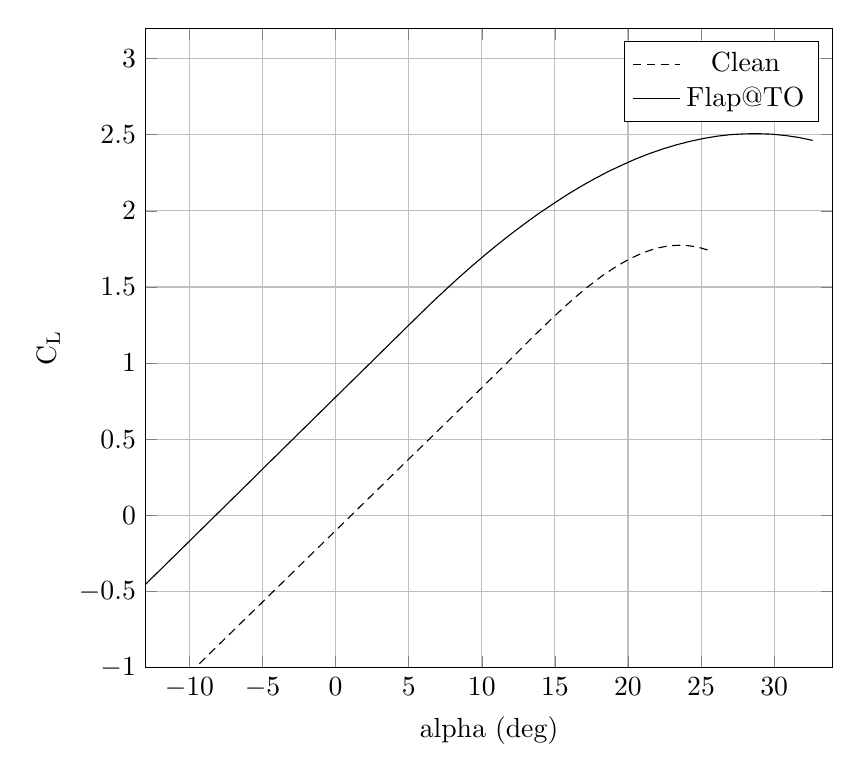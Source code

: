 %CL alpha Wing High Lift
\begin{tikzpicture}

\begin{axis}[
width=0.85\textwidth,
height=0.8\textwidth,
scaled ticks=false, tick label style={/pgf/number format/fixed},
xmin=-13.0,
xmax=34,
xlabel={alpha ($\deg$)},
xmajorgrids,
ymin=-1,
ymax=3.2,
ylabel={C\textsubscript{L}},
ymajorgrids,
legend entries = {Clean\\Flap@TO\\}
]

\addplot [
color=black,
densely dashed
]
table[row sep=crcr]{
-10.0	-1.039\\
-9.088	-0.953\\
-8.176	-0.867\\
-7.264	-0.782\\
-6.352	-0.696\\
-5.44	-0.611\\
-4.528	-0.525\\
-3.616	-0.44\\
-2.704	-0.354\\
-1.791	-0.268\\
-0.879	-0.183\\
0.033	-0.097\\
0.945	-0.012\\
1.857	0.074\\
2.769	0.159\\
3.681	0.245\\
4.593	0.331\\
5.505	0.416\\
6.417	0.502\\
7.329	0.587\\
8.241	0.673\\
9.153	0.758\\
10.065	0.844\\
10.977	0.93\\
11.889	1.017\\
12.801	1.105\\
13.714	1.192\\
14.626	1.277\\
15.538	1.359\\
16.45	1.437\\
17.362	1.509\\
18.274	1.576\\
19.186	1.634\\
20.098	1.684\\
21.01	1.724\\
21.922	1.754\\
22.834	1.771\\
23.746	1.775\\
24.658	1.765\\
25.57	1.74\\
};

\addplot [
color=black,
solid
]
table[row sep=crcr]{
-13.0	-0.453\\
-12.069	-0.365\\
-11.137	-0.277\\
-10.206	-0.189\\
-9.275	-0.101\\
-8.344	-0.013\\
-7.412	0.075\\
-6.481	0.163\\
-5.55	0.251\\
-4.618	0.34\\
-3.687	0.428\\
-2.756	0.516\\
-1.824	0.604\\
-0.893	0.692\\
0.038	0.78\\
0.969	0.868\\
1.901	0.956\\
2.832	1.044\\
3.763	1.132\\
4.695	1.22\\
5.626	1.308\\
6.557	1.395\\
7.488	1.479\\
8.42	1.561\\
9.351	1.64\\
10.282	1.716\\
11.214	1.789\\
12.145	1.859\\
13.076	1.926\\
14.008	1.99\\
14.939	2.05\\
15.87	2.108\\
16.801	2.162\\
17.733	2.212\\
18.664	2.259\\
19.595	2.301\\
20.527	2.341\\
21.458	2.376\\
22.389	2.407\\
23.32	2.434\\
24.252	2.457\\
25.183	2.476\\
26.114	2.491\\
27.046	2.501\\
27.977	2.506\\
28.908	2.507\\
29.839	2.504\\
30.771	2.495\\
31.702	2.482\\
32.633	2.463\\
};
\end{axis}
\end{tikzpicture}%

